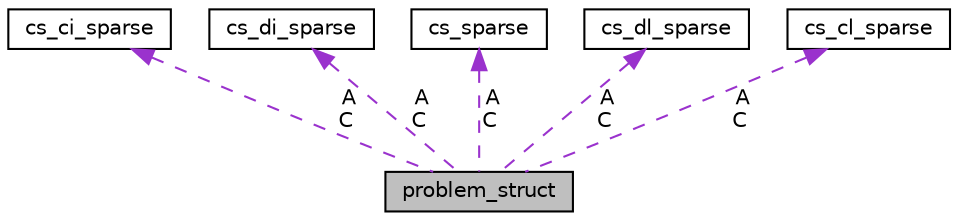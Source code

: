 digraph "problem_struct"
{
 // INTERACTIVE_SVG=YES
  edge [fontname="Helvetica",fontsize="10",labelfontname="Helvetica",labelfontsize="10"];
  node [fontname="Helvetica",fontsize="10",shape=record];
  Node1 [label="problem_struct",height=0.2,width=0.4,color="black", fillcolor="grey75", style="filled" fontcolor="black"];
  Node2 -> Node1 [dir="back",color="darkorchid3",fontsize="10",style="dashed",label=" A\nC" ,fontname="Helvetica"];
  Node2 [label="cs_ci_sparse",height=0.2,width=0.4,color="black", fillcolor="white", style="filled",URL="$structcs__ci__sparse.html"];
  Node3 -> Node1 [dir="back",color="darkorchid3",fontsize="10",style="dashed",label=" A\nC" ,fontname="Helvetica"];
  Node3 [label="cs_di_sparse",height=0.2,width=0.4,color="black", fillcolor="white", style="filled",URL="$structcs__di__sparse.html"];
  Node4 -> Node1 [dir="back",color="darkorchid3",fontsize="10",style="dashed",label=" A\nC" ,fontname="Helvetica"];
  Node4 [label="cs_sparse",height=0.2,width=0.4,color="black", fillcolor="white", style="filled",URL="$structcs__sparse.html"];
  Node5 -> Node1 [dir="back",color="darkorchid3",fontsize="10",style="dashed",label=" A\nC" ,fontname="Helvetica"];
  Node5 [label="cs_dl_sparse",height=0.2,width=0.4,color="black", fillcolor="white", style="filled",URL="$structcs__dl__sparse.html"];
  Node6 -> Node1 [dir="back",color="darkorchid3",fontsize="10",style="dashed",label=" A\nC" ,fontname="Helvetica"];
  Node6 [label="cs_cl_sparse",height=0.2,width=0.4,color="black", fillcolor="white", style="filled",URL="$structcs__cl__sparse.html"];
}
